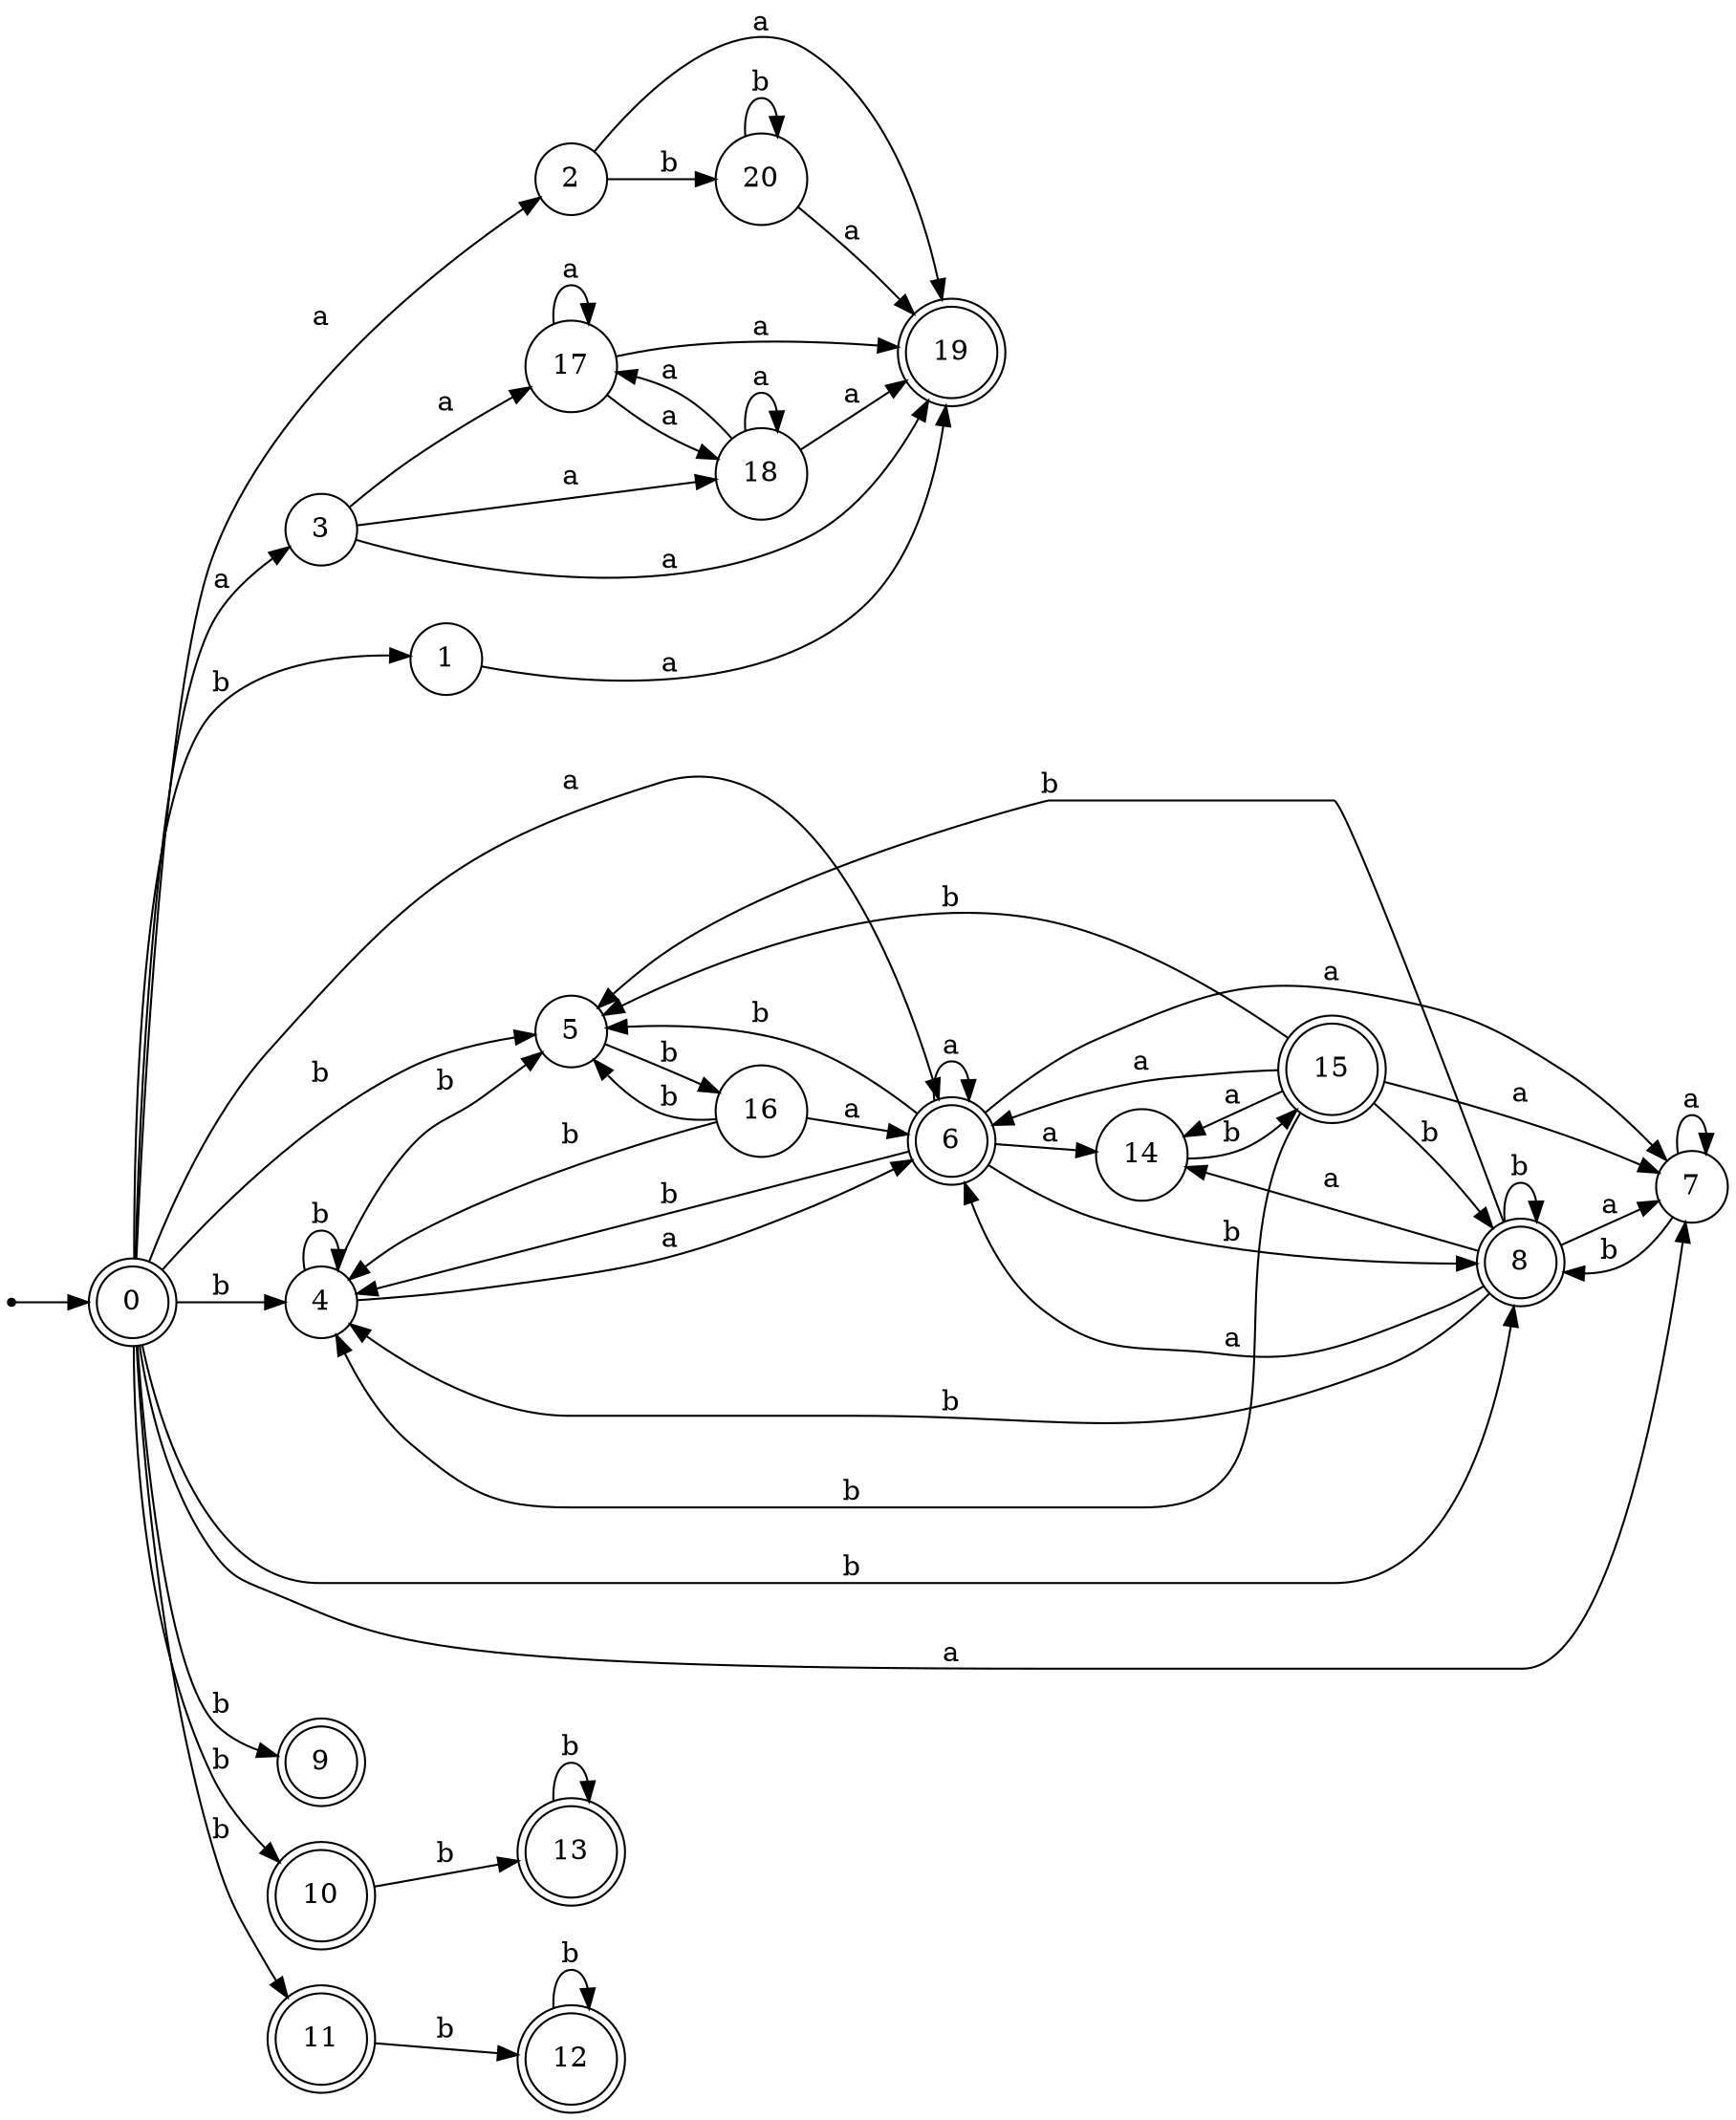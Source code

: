 digraph finite_state_machine {
rankdir=LR;
size="20,20";
node [shape = point]; "dummy0"
node [shape = doublecircle]; "0";"dummy0" -> "0";
node [shape = circle]; "1";
node [shape = circle]; "2";
node [shape = circle]; "3";
node [shape = circle]; "4";
node [shape = circle]; "5";
node [shape = doublecircle]; "6";node [shape = circle]; "7";
node [shape = doublecircle]; "8";node [shape = doublecircle]; "9";node [shape = doublecircle]; "10";node [shape = doublecircle]; "11";node [shape = doublecircle]; "12";node [shape = doublecircle]; "13";node [shape = circle]; "14";
node [shape = doublecircle]; "15";node [shape = circle]; "16";
node [shape = circle]; "17";
node [shape = circle]; "18";
node [shape = doublecircle]; "19";node [shape = circle]; "20";
"0" -> "1" [label = "b"];
 "0" -> "4" [label = "b"];
 "0" -> "5" [label = "b"];
 "0" -> "8" [label = "b"];
 "0" -> "9" [label = "b"];
 "0" -> "10" [label = "b"];
 "0" -> "11" [label = "b"];
 "0" -> "2" [label = "a"];
 "0" -> "3" [label = "a"];
 "0" -> "6" [label = "a"];
 "0" -> "7" [label = "a"];
 "11" -> "12" [label = "b"];
 "12" -> "12" [label = "b"];
 "10" -> "13" [label = "b"];
 "13" -> "13" [label = "b"];
 "8" -> "8" [label = "b"];
 "8" -> "4" [label = "b"];
 "8" -> "5" [label = "b"];
 "8" -> "14" [label = "a"];
 "8" -> "6" [label = "a"];
 "8" -> "7" [label = "a"];
 "14" -> "15" [label = "b"];
 "15" -> "7" [label = "a"];
 "15" -> "14" [label = "a"];
 "15" -> "6" [label = "a"];
 "15" -> "8" [label = "b"];
 "15" -> "4" [label = "b"];
 "15" -> "5" [label = "b"];
 "7" -> "7" [label = "a"];
 "7" -> "8" [label = "b"];
 "6" -> "14" [label = "a"];
 "6" -> "6" [label = "a"];
 "6" -> "7" [label = "a"];
 "6" -> "8" [label = "b"];
 "6" -> "4" [label = "b"];
 "6" -> "5" [label = "b"];
 "5" -> "16" [label = "b"];
 "16" -> "4" [label = "b"];
 "16" -> "5" [label = "b"];
 "16" -> "6" [label = "a"];
 "4" -> "4" [label = "b"];
 "4" -> "5" [label = "b"];
 "4" -> "6" [label = "a"];
 "3" -> "17" [label = "a"];
 "3" -> "18" [label = "a"];
 "3" -> "19" [label = "a"];
 "18" -> "17" [label = "a"];
 "18" -> "18" [label = "a"];
 "18" -> "19" [label = "a"];
 "17" -> "17" [label = "a"];
 "17" -> "18" [label = "a"];
 "17" -> "19" [label = "a"];
 "2" -> "20" [label = "b"];
 "2" -> "19" [label = "a"];
 "20" -> "20" [label = "b"];
 "20" -> "19" [label = "a"];
 "1" -> "19" [label = "a"];
 }
